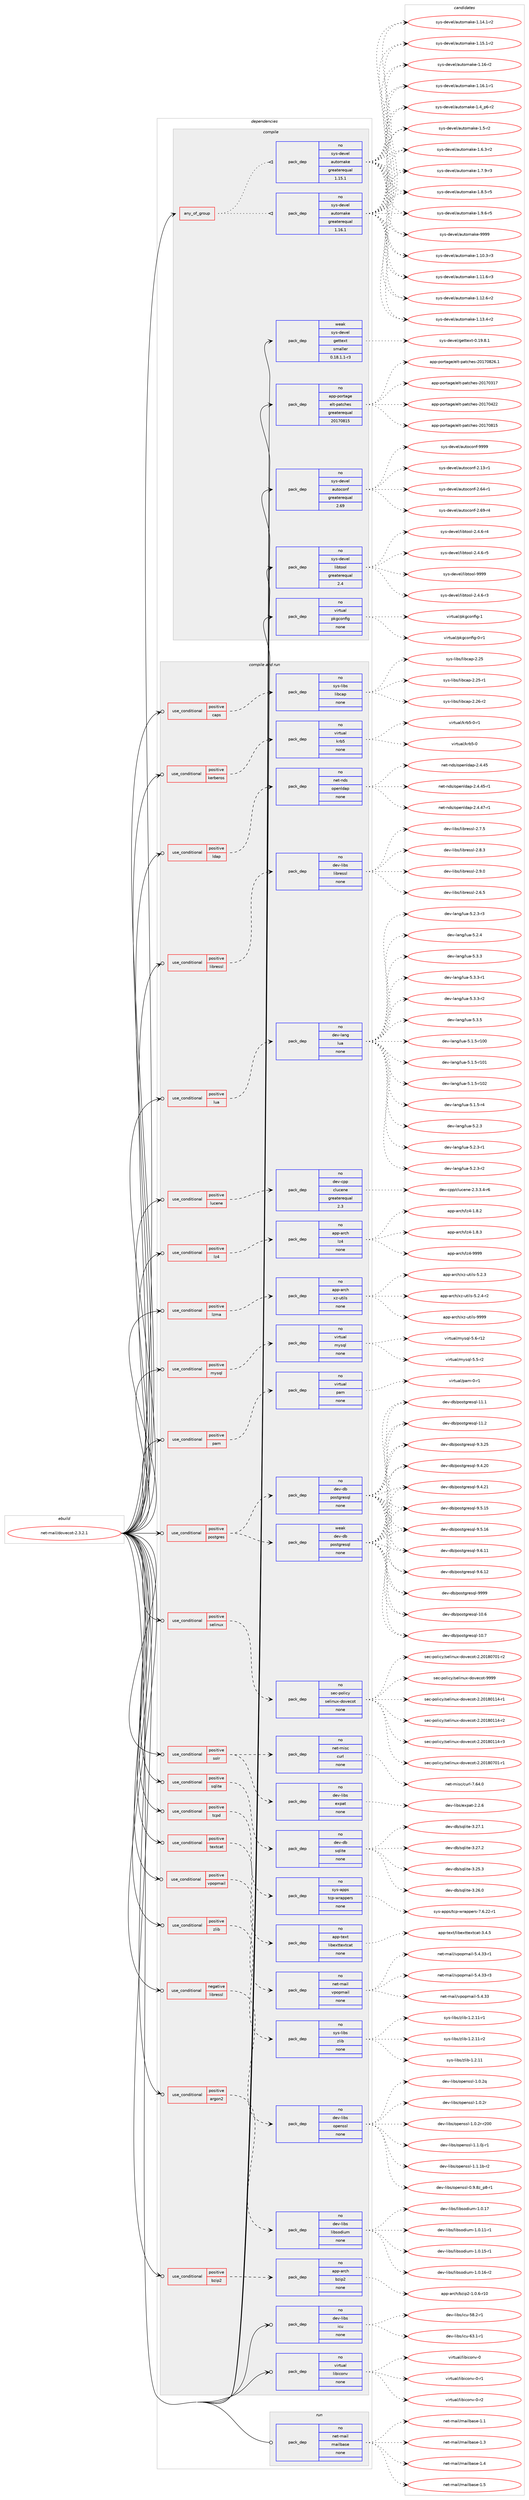digraph prolog {

# *************
# Graph options
# *************

newrank=true;
concentrate=true;
compound=true;
graph [rankdir=LR,fontname=Helvetica,fontsize=10,ranksep=1.5];#, ranksep=2.5, nodesep=0.2];
edge  [arrowhead=vee];
node  [fontname=Helvetica,fontsize=10];

# **********
# The ebuild
# **********

subgraph cluster_leftcol {
color=gray;
rank=same;
label=<<i>ebuild</i>>;
id [label="net-mail/dovecot-2.3.2.1", color=red, width=4, href="../net-mail/dovecot-2.3.2.1.svg"];
}

# ****************
# The dependencies
# ****************

subgraph cluster_midcol {
color=gray;
label=<<i>dependencies</i>>;
subgraph cluster_compile {
fillcolor="#eeeeee";
style=filled;
label=<<i>compile</i>>;
subgraph any26255 {
dependency1663558 [label=<<TABLE BORDER="0" CELLBORDER="1" CELLSPACING="0" CELLPADDING="4"><TR><TD CELLPADDING="10">any_of_group</TD></TR></TABLE>>, shape=none, color=red];subgraph pack1189287 {
dependency1663559 [label=<<TABLE BORDER="0" CELLBORDER="1" CELLSPACING="0" CELLPADDING="4" WIDTH="220"><TR><TD ROWSPAN="6" CELLPADDING="30">pack_dep</TD></TR><TR><TD WIDTH="110">no</TD></TR><TR><TD>sys-devel</TD></TR><TR><TD>automake</TD></TR><TR><TD>greaterequal</TD></TR><TR><TD>1.16.1</TD></TR></TABLE>>, shape=none, color=blue];
}
dependency1663558:e -> dependency1663559:w [weight=20,style="dotted",arrowhead="oinv"];
subgraph pack1189288 {
dependency1663560 [label=<<TABLE BORDER="0" CELLBORDER="1" CELLSPACING="0" CELLPADDING="4" WIDTH="220"><TR><TD ROWSPAN="6" CELLPADDING="30">pack_dep</TD></TR><TR><TD WIDTH="110">no</TD></TR><TR><TD>sys-devel</TD></TR><TR><TD>automake</TD></TR><TR><TD>greaterequal</TD></TR><TR><TD>1.15.1</TD></TR></TABLE>>, shape=none, color=blue];
}
dependency1663558:e -> dependency1663560:w [weight=20,style="dotted",arrowhead="oinv"];
}
id:e -> dependency1663558:w [weight=20,style="solid",arrowhead="vee"];
subgraph pack1189289 {
dependency1663561 [label=<<TABLE BORDER="0" CELLBORDER="1" CELLSPACING="0" CELLPADDING="4" WIDTH="220"><TR><TD ROWSPAN="6" CELLPADDING="30">pack_dep</TD></TR><TR><TD WIDTH="110">no</TD></TR><TR><TD>app-portage</TD></TR><TR><TD>elt-patches</TD></TR><TR><TD>greaterequal</TD></TR><TR><TD>20170815</TD></TR></TABLE>>, shape=none, color=blue];
}
id:e -> dependency1663561:w [weight=20,style="solid",arrowhead="vee"];
subgraph pack1189290 {
dependency1663562 [label=<<TABLE BORDER="0" CELLBORDER="1" CELLSPACING="0" CELLPADDING="4" WIDTH="220"><TR><TD ROWSPAN="6" CELLPADDING="30">pack_dep</TD></TR><TR><TD WIDTH="110">no</TD></TR><TR><TD>sys-devel</TD></TR><TR><TD>autoconf</TD></TR><TR><TD>greaterequal</TD></TR><TR><TD>2.69</TD></TR></TABLE>>, shape=none, color=blue];
}
id:e -> dependency1663562:w [weight=20,style="solid",arrowhead="vee"];
subgraph pack1189291 {
dependency1663563 [label=<<TABLE BORDER="0" CELLBORDER="1" CELLSPACING="0" CELLPADDING="4" WIDTH="220"><TR><TD ROWSPAN="6" CELLPADDING="30">pack_dep</TD></TR><TR><TD WIDTH="110">no</TD></TR><TR><TD>sys-devel</TD></TR><TR><TD>libtool</TD></TR><TR><TD>greaterequal</TD></TR><TR><TD>2.4</TD></TR></TABLE>>, shape=none, color=blue];
}
id:e -> dependency1663563:w [weight=20,style="solid",arrowhead="vee"];
subgraph pack1189292 {
dependency1663564 [label=<<TABLE BORDER="0" CELLBORDER="1" CELLSPACING="0" CELLPADDING="4" WIDTH="220"><TR><TD ROWSPAN="6" CELLPADDING="30">pack_dep</TD></TR><TR><TD WIDTH="110">no</TD></TR><TR><TD>virtual</TD></TR><TR><TD>pkgconfig</TD></TR><TR><TD>none</TD></TR><TR><TD></TD></TR></TABLE>>, shape=none, color=blue];
}
id:e -> dependency1663564:w [weight=20,style="solid",arrowhead="vee"];
subgraph pack1189293 {
dependency1663565 [label=<<TABLE BORDER="0" CELLBORDER="1" CELLSPACING="0" CELLPADDING="4" WIDTH="220"><TR><TD ROWSPAN="6" CELLPADDING="30">pack_dep</TD></TR><TR><TD WIDTH="110">weak</TD></TR><TR><TD>sys-devel</TD></TR><TR><TD>gettext</TD></TR><TR><TD>smaller</TD></TR><TR><TD>0.18.1.1-r3</TD></TR></TABLE>>, shape=none, color=blue];
}
id:e -> dependency1663565:w [weight=20,style="solid",arrowhead="vee"];
}
subgraph cluster_compileandrun {
fillcolor="#eeeeee";
style=filled;
label=<<i>compile and run</i>>;
subgraph cond447228 {
dependency1663566 [label=<<TABLE BORDER="0" CELLBORDER="1" CELLSPACING="0" CELLPADDING="4"><TR><TD ROWSPAN="3" CELLPADDING="10">use_conditional</TD></TR><TR><TD>negative</TD></TR><TR><TD>libressl</TD></TR></TABLE>>, shape=none, color=red];
subgraph pack1189294 {
dependency1663567 [label=<<TABLE BORDER="0" CELLBORDER="1" CELLSPACING="0" CELLPADDING="4" WIDTH="220"><TR><TD ROWSPAN="6" CELLPADDING="30">pack_dep</TD></TR><TR><TD WIDTH="110">no</TD></TR><TR><TD>dev-libs</TD></TR><TR><TD>openssl</TD></TR><TR><TD>none</TD></TR><TR><TD></TD></TR></TABLE>>, shape=none, color=blue];
}
dependency1663566:e -> dependency1663567:w [weight=20,style="dashed",arrowhead="vee"];
}
id:e -> dependency1663566:w [weight=20,style="solid",arrowhead="odotvee"];
subgraph cond447229 {
dependency1663568 [label=<<TABLE BORDER="0" CELLBORDER="1" CELLSPACING="0" CELLPADDING="4"><TR><TD ROWSPAN="3" CELLPADDING="10">use_conditional</TD></TR><TR><TD>positive</TD></TR><TR><TD>argon2</TD></TR></TABLE>>, shape=none, color=red];
subgraph pack1189295 {
dependency1663569 [label=<<TABLE BORDER="0" CELLBORDER="1" CELLSPACING="0" CELLPADDING="4" WIDTH="220"><TR><TD ROWSPAN="6" CELLPADDING="30">pack_dep</TD></TR><TR><TD WIDTH="110">no</TD></TR><TR><TD>dev-libs</TD></TR><TR><TD>libsodium</TD></TR><TR><TD>none</TD></TR><TR><TD></TD></TR></TABLE>>, shape=none, color=blue];
}
dependency1663568:e -> dependency1663569:w [weight=20,style="dashed",arrowhead="vee"];
}
id:e -> dependency1663568:w [weight=20,style="solid",arrowhead="odotvee"];
subgraph cond447230 {
dependency1663570 [label=<<TABLE BORDER="0" CELLBORDER="1" CELLSPACING="0" CELLPADDING="4"><TR><TD ROWSPAN="3" CELLPADDING="10">use_conditional</TD></TR><TR><TD>positive</TD></TR><TR><TD>bzip2</TD></TR></TABLE>>, shape=none, color=red];
subgraph pack1189296 {
dependency1663571 [label=<<TABLE BORDER="0" CELLBORDER="1" CELLSPACING="0" CELLPADDING="4" WIDTH="220"><TR><TD ROWSPAN="6" CELLPADDING="30">pack_dep</TD></TR><TR><TD WIDTH="110">no</TD></TR><TR><TD>app-arch</TD></TR><TR><TD>bzip2</TD></TR><TR><TD>none</TD></TR><TR><TD></TD></TR></TABLE>>, shape=none, color=blue];
}
dependency1663570:e -> dependency1663571:w [weight=20,style="dashed",arrowhead="vee"];
}
id:e -> dependency1663570:w [weight=20,style="solid",arrowhead="odotvee"];
subgraph cond447231 {
dependency1663572 [label=<<TABLE BORDER="0" CELLBORDER="1" CELLSPACING="0" CELLPADDING="4"><TR><TD ROWSPAN="3" CELLPADDING="10">use_conditional</TD></TR><TR><TD>positive</TD></TR><TR><TD>caps</TD></TR></TABLE>>, shape=none, color=red];
subgraph pack1189297 {
dependency1663573 [label=<<TABLE BORDER="0" CELLBORDER="1" CELLSPACING="0" CELLPADDING="4" WIDTH="220"><TR><TD ROWSPAN="6" CELLPADDING="30">pack_dep</TD></TR><TR><TD WIDTH="110">no</TD></TR><TR><TD>sys-libs</TD></TR><TR><TD>libcap</TD></TR><TR><TD>none</TD></TR><TR><TD></TD></TR></TABLE>>, shape=none, color=blue];
}
dependency1663572:e -> dependency1663573:w [weight=20,style="dashed",arrowhead="vee"];
}
id:e -> dependency1663572:w [weight=20,style="solid",arrowhead="odotvee"];
subgraph cond447232 {
dependency1663574 [label=<<TABLE BORDER="0" CELLBORDER="1" CELLSPACING="0" CELLPADDING="4"><TR><TD ROWSPAN="3" CELLPADDING="10">use_conditional</TD></TR><TR><TD>positive</TD></TR><TR><TD>kerberos</TD></TR></TABLE>>, shape=none, color=red];
subgraph pack1189298 {
dependency1663575 [label=<<TABLE BORDER="0" CELLBORDER="1" CELLSPACING="0" CELLPADDING="4" WIDTH="220"><TR><TD ROWSPAN="6" CELLPADDING="30">pack_dep</TD></TR><TR><TD WIDTH="110">no</TD></TR><TR><TD>virtual</TD></TR><TR><TD>krb5</TD></TR><TR><TD>none</TD></TR><TR><TD></TD></TR></TABLE>>, shape=none, color=blue];
}
dependency1663574:e -> dependency1663575:w [weight=20,style="dashed",arrowhead="vee"];
}
id:e -> dependency1663574:w [weight=20,style="solid",arrowhead="odotvee"];
subgraph cond447233 {
dependency1663576 [label=<<TABLE BORDER="0" CELLBORDER="1" CELLSPACING="0" CELLPADDING="4"><TR><TD ROWSPAN="3" CELLPADDING="10">use_conditional</TD></TR><TR><TD>positive</TD></TR><TR><TD>ldap</TD></TR></TABLE>>, shape=none, color=red];
subgraph pack1189299 {
dependency1663577 [label=<<TABLE BORDER="0" CELLBORDER="1" CELLSPACING="0" CELLPADDING="4" WIDTH="220"><TR><TD ROWSPAN="6" CELLPADDING="30">pack_dep</TD></TR><TR><TD WIDTH="110">no</TD></TR><TR><TD>net-nds</TD></TR><TR><TD>openldap</TD></TR><TR><TD>none</TD></TR><TR><TD></TD></TR></TABLE>>, shape=none, color=blue];
}
dependency1663576:e -> dependency1663577:w [weight=20,style="dashed",arrowhead="vee"];
}
id:e -> dependency1663576:w [weight=20,style="solid",arrowhead="odotvee"];
subgraph cond447234 {
dependency1663578 [label=<<TABLE BORDER="0" CELLBORDER="1" CELLSPACING="0" CELLPADDING="4"><TR><TD ROWSPAN="3" CELLPADDING="10">use_conditional</TD></TR><TR><TD>positive</TD></TR><TR><TD>libressl</TD></TR></TABLE>>, shape=none, color=red];
subgraph pack1189300 {
dependency1663579 [label=<<TABLE BORDER="0" CELLBORDER="1" CELLSPACING="0" CELLPADDING="4" WIDTH="220"><TR><TD ROWSPAN="6" CELLPADDING="30">pack_dep</TD></TR><TR><TD WIDTH="110">no</TD></TR><TR><TD>dev-libs</TD></TR><TR><TD>libressl</TD></TR><TR><TD>none</TD></TR><TR><TD></TD></TR></TABLE>>, shape=none, color=blue];
}
dependency1663578:e -> dependency1663579:w [weight=20,style="dashed",arrowhead="vee"];
}
id:e -> dependency1663578:w [weight=20,style="solid",arrowhead="odotvee"];
subgraph cond447235 {
dependency1663580 [label=<<TABLE BORDER="0" CELLBORDER="1" CELLSPACING="0" CELLPADDING="4"><TR><TD ROWSPAN="3" CELLPADDING="10">use_conditional</TD></TR><TR><TD>positive</TD></TR><TR><TD>lua</TD></TR></TABLE>>, shape=none, color=red];
subgraph pack1189301 {
dependency1663581 [label=<<TABLE BORDER="0" CELLBORDER="1" CELLSPACING="0" CELLPADDING="4" WIDTH="220"><TR><TD ROWSPAN="6" CELLPADDING="30">pack_dep</TD></TR><TR><TD WIDTH="110">no</TD></TR><TR><TD>dev-lang</TD></TR><TR><TD>lua</TD></TR><TR><TD>none</TD></TR><TR><TD></TD></TR></TABLE>>, shape=none, color=blue];
}
dependency1663580:e -> dependency1663581:w [weight=20,style="dashed",arrowhead="vee"];
}
id:e -> dependency1663580:w [weight=20,style="solid",arrowhead="odotvee"];
subgraph cond447236 {
dependency1663582 [label=<<TABLE BORDER="0" CELLBORDER="1" CELLSPACING="0" CELLPADDING="4"><TR><TD ROWSPAN="3" CELLPADDING="10">use_conditional</TD></TR><TR><TD>positive</TD></TR><TR><TD>lucene</TD></TR></TABLE>>, shape=none, color=red];
subgraph pack1189302 {
dependency1663583 [label=<<TABLE BORDER="0" CELLBORDER="1" CELLSPACING="0" CELLPADDING="4" WIDTH="220"><TR><TD ROWSPAN="6" CELLPADDING="30">pack_dep</TD></TR><TR><TD WIDTH="110">no</TD></TR><TR><TD>dev-cpp</TD></TR><TR><TD>clucene</TD></TR><TR><TD>greaterequal</TD></TR><TR><TD>2.3</TD></TR></TABLE>>, shape=none, color=blue];
}
dependency1663582:e -> dependency1663583:w [weight=20,style="dashed",arrowhead="vee"];
}
id:e -> dependency1663582:w [weight=20,style="solid",arrowhead="odotvee"];
subgraph cond447237 {
dependency1663584 [label=<<TABLE BORDER="0" CELLBORDER="1" CELLSPACING="0" CELLPADDING="4"><TR><TD ROWSPAN="3" CELLPADDING="10">use_conditional</TD></TR><TR><TD>positive</TD></TR><TR><TD>lz4</TD></TR></TABLE>>, shape=none, color=red];
subgraph pack1189303 {
dependency1663585 [label=<<TABLE BORDER="0" CELLBORDER="1" CELLSPACING="0" CELLPADDING="4" WIDTH="220"><TR><TD ROWSPAN="6" CELLPADDING="30">pack_dep</TD></TR><TR><TD WIDTH="110">no</TD></TR><TR><TD>app-arch</TD></TR><TR><TD>lz4</TD></TR><TR><TD>none</TD></TR><TR><TD></TD></TR></TABLE>>, shape=none, color=blue];
}
dependency1663584:e -> dependency1663585:w [weight=20,style="dashed",arrowhead="vee"];
}
id:e -> dependency1663584:w [weight=20,style="solid",arrowhead="odotvee"];
subgraph cond447238 {
dependency1663586 [label=<<TABLE BORDER="0" CELLBORDER="1" CELLSPACING="0" CELLPADDING="4"><TR><TD ROWSPAN="3" CELLPADDING="10">use_conditional</TD></TR><TR><TD>positive</TD></TR><TR><TD>lzma</TD></TR></TABLE>>, shape=none, color=red];
subgraph pack1189304 {
dependency1663587 [label=<<TABLE BORDER="0" CELLBORDER="1" CELLSPACING="0" CELLPADDING="4" WIDTH="220"><TR><TD ROWSPAN="6" CELLPADDING="30">pack_dep</TD></TR><TR><TD WIDTH="110">no</TD></TR><TR><TD>app-arch</TD></TR><TR><TD>xz-utils</TD></TR><TR><TD>none</TD></TR><TR><TD></TD></TR></TABLE>>, shape=none, color=blue];
}
dependency1663586:e -> dependency1663587:w [weight=20,style="dashed",arrowhead="vee"];
}
id:e -> dependency1663586:w [weight=20,style="solid",arrowhead="odotvee"];
subgraph cond447239 {
dependency1663588 [label=<<TABLE BORDER="0" CELLBORDER="1" CELLSPACING="0" CELLPADDING="4"><TR><TD ROWSPAN="3" CELLPADDING="10">use_conditional</TD></TR><TR><TD>positive</TD></TR><TR><TD>mysql</TD></TR></TABLE>>, shape=none, color=red];
subgraph pack1189305 {
dependency1663589 [label=<<TABLE BORDER="0" CELLBORDER="1" CELLSPACING="0" CELLPADDING="4" WIDTH="220"><TR><TD ROWSPAN="6" CELLPADDING="30">pack_dep</TD></TR><TR><TD WIDTH="110">no</TD></TR><TR><TD>virtual</TD></TR><TR><TD>mysql</TD></TR><TR><TD>none</TD></TR><TR><TD></TD></TR></TABLE>>, shape=none, color=blue];
}
dependency1663588:e -> dependency1663589:w [weight=20,style="dashed",arrowhead="vee"];
}
id:e -> dependency1663588:w [weight=20,style="solid",arrowhead="odotvee"];
subgraph cond447240 {
dependency1663590 [label=<<TABLE BORDER="0" CELLBORDER="1" CELLSPACING="0" CELLPADDING="4"><TR><TD ROWSPAN="3" CELLPADDING="10">use_conditional</TD></TR><TR><TD>positive</TD></TR><TR><TD>pam</TD></TR></TABLE>>, shape=none, color=red];
subgraph pack1189306 {
dependency1663591 [label=<<TABLE BORDER="0" CELLBORDER="1" CELLSPACING="0" CELLPADDING="4" WIDTH="220"><TR><TD ROWSPAN="6" CELLPADDING="30">pack_dep</TD></TR><TR><TD WIDTH="110">no</TD></TR><TR><TD>virtual</TD></TR><TR><TD>pam</TD></TR><TR><TD>none</TD></TR><TR><TD></TD></TR></TABLE>>, shape=none, color=blue];
}
dependency1663590:e -> dependency1663591:w [weight=20,style="dashed",arrowhead="vee"];
}
id:e -> dependency1663590:w [weight=20,style="solid",arrowhead="odotvee"];
subgraph cond447241 {
dependency1663592 [label=<<TABLE BORDER="0" CELLBORDER="1" CELLSPACING="0" CELLPADDING="4"><TR><TD ROWSPAN="3" CELLPADDING="10">use_conditional</TD></TR><TR><TD>positive</TD></TR><TR><TD>postgres</TD></TR></TABLE>>, shape=none, color=red];
subgraph pack1189307 {
dependency1663593 [label=<<TABLE BORDER="0" CELLBORDER="1" CELLSPACING="0" CELLPADDING="4" WIDTH="220"><TR><TD ROWSPAN="6" CELLPADDING="30">pack_dep</TD></TR><TR><TD WIDTH="110">no</TD></TR><TR><TD>dev-db</TD></TR><TR><TD>postgresql</TD></TR><TR><TD>none</TD></TR><TR><TD></TD></TR></TABLE>>, shape=none, color=blue];
}
dependency1663592:e -> dependency1663593:w [weight=20,style="dashed",arrowhead="vee"];
subgraph pack1189308 {
dependency1663594 [label=<<TABLE BORDER="0" CELLBORDER="1" CELLSPACING="0" CELLPADDING="4" WIDTH="220"><TR><TD ROWSPAN="6" CELLPADDING="30">pack_dep</TD></TR><TR><TD WIDTH="110">weak</TD></TR><TR><TD>dev-db</TD></TR><TR><TD>postgresql</TD></TR><TR><TD>none</TD></TR><TR><TD></TD></TR></TABLE>>, shape=none, color=blue];
}
dependency1663592:e -> dependency1663594:w [weight=20,style="dashed",arrowhead="vee"];
}
id:e -> dependency1663592:w [weight=20,style="solid",arrowhead="odotvee"];
subgraph cond447242 {
dependency1663595 [label=<<TABLE BORDER="0" CELLBORDER="1" CELLSPACING="0" CELLPADDING="4"><TR><TD ROWSPAN="3" CELLPADDING="10">use_conditional</TD></TR><TR><TD>positive</TD></TR><TR><TD>selinux</TD></TR></TABLE>>, shape=none, color=red];
subgraph pack1189309 {
dependency1663596 [label=<<TABLE BORDER="0" CELLBORDER="1" CELLSPACING="0" CELLPADDING="4" WIDTH="220"><TR><TD ROWSPAN="6" CELLPADDING="30">pack_dep</TD></TR><TR><TD WIDTH="110">no</TD></TR><TR><TD>sec-policy</TD></TR><TR><TD>selinux-dovecot</TD></TR><TR><TD>none</TD></TR><TR><TD></TD></TR></TABLE>>, shape=none, color=blue];
}
dependency1663595:e -> dependency1663596:w [weight=20,style="dashed",arrowhead="vee"];
}
id:e -> dependency1663595:w [weight=20,style="solid",arrowhead="odotvee"];
subgraph cond447243 {
dependency1663597 [label=<<TABLE BORDER="0" CELLBORDER="1" CELLSPACING="0" CELLPADDING="4"><TR><TD ROWSPAN="3" CELLPADDING="10">use_conditional</TD></TR><TR><TD>positive</TD></TR><TR><TD>solr</TD></TR></TABLE>>, shape=none, color=red];
subgraph pack1189310 {
dependency1663598 [label=<<TABLE BORDER="0" CELLBORDER="1" CELLSPACING="0" CELLPADDING="4" WIDTH="220"><TR><TD ROWSPAN="6" CELLPADDING="30">pack_dep</TD></TR><TR><TD WIDTH="110">no</TD></TR><TR><TD>net-misc</TD></TR><TR><TD>curl</TD></TR><TR><TD>none</TD></TR><TR><TD></TD></TR></TABLE>>, shape=none, color=blue];
}
dependency1663597:e -> dependency1663598:w [weight=20,style="dashed",arrowhead="vee"];
subgraph pack1189311 {
dependency1663599 [label=<<TABLE BORDER="0" CELLBORDER="1" CELLSPACING="0" CELLPADDING="4" WIDTH="220"><TR><TD ROWSPAN="6" CELLPADDING="30">pack_dep</TD></TR><TR><TD WIDTH="110">no</TD></TR><TR><TD>dev-libs</TD></TR><TR><TD>expat</TD></TR><TR><TD>none</TD></TR><TR><TD></TD></TR></TABLE>>, shape=none, color=blue];
}
dependency1663597:e -> dependency1663599:w [weight=20,style="dashed",arrowhead="vee"];
}
id:e -> dependency1663597:w [weight=20,style="solid",arrowhead="odotvee"];
subgraph cond447244 {
dependency1663600 [label=<<TABLE BORDER="0" CELLBORDER="1" CELLSPACING="0" CELLPADDING="4"><TR><TD ROWSPAN="3" CELLPADDING="10">use_conditional</TD></TR><TR><TD>positive</TD></TR><TR><TD>sqlite</TD></TR></TABLE>>, shape=none, color=red];
subgraph pack1189312 {
dependency1663601 [label=<<TABLE BORDER="0" CELLBORDER="1" CELLSPACING="0" CELLPADDING="4" WIDTH="220"><TR><TD ROWSPAN="6" CELLPADDING="30">pack_dep</TD></TR><TR><TD WIDTH="110">no</TD></TR><TR><TD>dev-db</TD></TR><TR><TD>sqlite</TD></TR><TR><TD>none</TD></TR><TR><TD></TD></TR></TABLE>>, shape=none, color=blue];
}
dependency1663600:e -> dependency1663601:w [weight=20,style="dashed",arrowhead="vee"];
}
id:e -> dependency1663600:w [weight=20,style="solid",arrowhead="odotvee"];
subgraph cond447245 {
dependency1663602 [label=<<TABLE BORDER="0" CELLBORDER="1" CELLSPACING="0" CELLPADDING="4"><TR><TD ROWSPAN="3" CELLPADDING="10">use_conditional</TD></TR><TR><TD>positive</TD></TR><TR><TD>tcpd</TD></TR></TABLE>>, shape=none, color=red];
subgraph pack1189313 {
dependency1663603 [label=<<TABLE BORDER="0" CELLBORDER="1" CELLSPACING="0" CELLPADDING="4" WIDTH="220"><TR><TD ROWSPAN="6" CELLPADDING="30">pack_dep</TD></TR><TR><TD WIDTH="110">no</TD></TR><TR><TD>sys-apps</TD></TR><TR><TD>tcp-wrappers</TD></TR><TR><TD>none</TD></TR><TR><TD></TD></TR></TABLE>>, shape=none, color=blue];
}
dependency1663602:e -> dependency1663603:w [weight=20,style="dashed",arrowhead="vee"];
}
id:e -> dependency1663602:w [weight=20,style="solid",arrowhead="odotvee"];
subgraph cond447246 {
dependency1663604 [label=<<TABLE BORDER="0" CELLBORDER="1" CELLSPACING="0" CELLPADDING="4"><TR><TD ROWSPAN="3" CELLPADDING="10">use_conditional</TD></TR><TR><TD>positive</TD></TR><TR><TD>textcat</TD></TR></TABLE>>, shape=none, color=red];
subgraph pack1189314 {
dependency1663605 [label=<<TABLE BORDER="0" CELLBORDER="1" CELLSPACING="0" CELLPADDING="4" WIDTH="220"><TR><TD ROWSPAN="6" CELLPADDING="30">pack_dep</TD></TR><TR><TD WIDTH="110">no</TD></TR><TR><TD>app-text</TD></TR><TR><TD>libexttextcat</TD></TR><TR><TD>none</TD></TR><TR><TD></TD></TR></TABLE>>, shape=none, color=blue];
}
dependency1663604:e -> dependency1663605:w [weight=20,style="dashed",arrowhead="vee"];
}
id:e -> dependency1663604:w [weight=20,style="solid",arrowhead="odotvee"];
subgraph cond447247 {
dependency1663606 [label=<<TABLE BORDER="0" CELLBORDER="1" CELLSPACING="0" CELLPADDING="4"><TR><TD ROWSPAN="3" CELLPADDING="10">use_conditional</TD></TR><TR><TD>positive</TD></TR><TR><TD>vpopmail</TD></TR></TABLE>>, shape=none, color=red];
subgraph pack1189315 {
dependency1663607 [label=<<TABLE BORDER="0" CELLBORDER="1" CELLSPACING="0" CELLPADDING="4" WIDTH="220"><TR><TD ROWSPAN="6" CELLPADDING="30">pack_dep</TD></TR><TR><TD WIDTH="110">no</TD></TR><TR><TD>net-mail</TD></TR><TR><TD>vpopmail</TD></TR><TR><TD>none</TD></TR><TR><TD></TD></TR></TABLE>>, shape=none, color=blue];
}
dependency1663606:e -> dependency1663607:w [weight=20,style="dashed",arrowhead="vee"];
}
id:e -> dependency1663606:w [weight=20,style="solid",arrowhead="odotvee"];
subgraph cond447248 {
dependency1663608 [label=<<TABLE BORDER="0" CELLBORDER="1" CELLSPACING="0" CELLPADDING="4"><TR><TD ROWSPAN="3" CELLPADDING="10">use_conditional</TD></TR><TR><TD>positive</TD></TR><TR><TD>zlib</TD></TR></TABLE>>, shape=none, color=red];
subgraph pack1189316 {
dependency1663609 [label=<<TABLE BORDER="0" CELLBORDER="1" CELLSPACING="0" CELLPADDING="4" WIDTH="220"><TR><TD ROWSPAN="6" CELLPADDING="30">pack_dep</TD></TR><TR><TD WIDTH="110">no</TD></TR><TR><TD>sys-libs</TD></TR><TR><TD>zlib</TD></TR><TR><TD>none</TD></TR><TR><TD></TD></TR></TABLE>>, shape=none, color=blue];
}
dependency1663608:e -> dependency1663609:w [weight=20,style="dashed",arrowhead="vee"];
}
id:e -> dependency1663608:w [weight=20,style="solid",arrowhead="odotvee"];
subgraph pack1189317 {
dependency1663610 [label=<<TABLE BORDER="0" CELLBORDER="1" CELLSPACING="0" CELLPADDING="4" WIDTH="220"><TR><TD ROWSPAN="6" CELLPADDING="30">pack_dep</TD></TR><TR><TD WIDTH="110">no</TD></TR><TR><TD>dev-libs</TD></TR><TR><TD>icu</TD></TR><TR><TD>none</TD></TR><TR><TD></TD></TR></TABLE>>, shape=none, color=blue];
}
id:e -> dependency1663610:w [weight=20,style="solid",arrowhead="odotvee"];
subgraph pack1189318 {
dependency1663611 [label=<<TABLE BORDER="0" CELLBORDER="1" CELLSPACING="0" CELLPADDING="4" WIDTH="220"><TR><TD ROWSPAN="6" CELLPADDING="30">pack_dep</TD></TR><TR><TD WIDTH="110">no</TD></TR><TR><TD>virtual</TD></TR><TR><TD>libiconv</TD></TR><TR><TD>none</TD></TR><TR><TD></TD></TR></TABLE>>, shape=none, color=blue];
}
id:e -> dependency1663611:w [weight=20,style="solid",arrowhead="odotvee"];
}
subgraph cluster_run {
fillcolor="#eeeeee";
style=filled;
label=<<i>run</i>>;
subgraph pack1189319 {
dependency1663612 [label=<<TABLE BORDER="0" CELLBORDER="1" CELLSPACING="0" CELLPADDING="4" WIDTH="220"><TR><TD ROWSPAN="6" CELLPADDING="30">pack_dep</TD></TR><TR><TD WIDTH="110">no</TD></TR><TR><TD>net-mail</TD></TR><TR><TD>mailbase</TD></TR><TR><TD>none</TD></TR><TR><TD></TD></TR></TABLE>>, shape=none, color=blue];
}
id:e -> dependency1663612:w [weight=20,style="solid",arrowhead="odot"];
}
}

# **************
# The candidates
# **************

subgraph cluster_choices {
rank=same;
color=gray;
label=<<i>candidates</i>>;

subgraph choice1189287 {
color=black;
nodesep=1;
choice11512111545100101118101108479711711611110997107101454946494846514511451 [label="sys-devel/automake-1.10.3-r3", color=red, width=4,href="../sys-devel/automake-1.10.3-r3.svg"];
choice11512111545100101118101108479711711611110997107101454946494946544511451 [label="sys-devel/automake-1.11.6-r3", color=red, width=4,href="../sys-devel/automake-1.11.6-r3.svg"];
choice11512111545100101118101108479711711611110997107101454946495046544511450 [label="sys-devel/automake-1.12.6-r2", color=red, width=4,href="../sys-devel/automake-1.12.6-r2.svg"];
choice11512111545100101118101108479711711611110997107101454946495146524511450 [label="sys-devel/automake-1.13.4-r2", color=red, width=4,href="../sys-devel/automake-1.13.4-r2.svg"];
choice11512111545100101118101108479711711611110997107101454946495246494511450 [label="sys-devel/automake-1.14.1-r2", color=red, width=4,href="../sys-devel/automake-1.14.1-r2.svg"];
choice11512111545100101118101108479711711611110997107101454946495346494511450 [label="sys-devel/automake-1.15.1-r2", color=red, width=4,href="../sys-devel/automake-1.15.1-r2.svg"];
choice1151211154510010111810110847971171161111099710710145494649544511450 [label="sys-devel/automake-1.16-r2", color=red, width=4,href="../sys-devel/automake-1.16-r2.svg"];
choice11512111545100101118101108479711711611110997107101454946495446494511449 [label="sys-devel/automake-1.16.1-r1", color=red, width=4,href="../sys-devel/automake-1.16.1-r1.svg"];
choice115121115451001011181011084797117116111109971071014549465295112544511450 [label="sys-devel/automake-1.4_p6-r2", color=red, width=4,href="../sys-devel/automake-1.4_p6-r2.svg"];
choice11512111545100101118101108479711711611110997107101454946534511450 [label="sys-devel/automake-1.5-r2", color=red, width=4,href="../sys-devel/automake-1.5-r2.svg"];
choice115121115451001011181011084797117116111109971071014549465446514511450 [label="sys-devel/automake-1.6.3-r2", color=red, width=4,href="../sys-devel/automake-1.6.3-r2.svg"];
choice115121115451001011181011084797117116111109971071014549465546574511451 [label="sys-devel/automake-1.7.9-r3", color=red, width=4,href="../sys-devel/automake-1.7.9-r3.svg"];
choice115121115451001011181011084797117116111109971071014549465646534511453 [label="sys-devel/automake-1.8.5-r5", color=red, width=4,href="../sys-devel/automake-1.8.5-r5.svg"];
choice115121115451001011181011084797117116111109971071014549465746544511453 [label="sys-devel/automake-1.9.6-r5", color=red, width=4,href="../sys-devel/automake-1.9.6-r5.svg"];
choice115121115451001011181011084797117116111109971071014557575757 [label="sys-devel/automake-9999", color=red, width=4,href="../sys-devel/automake-9999.svg"];
dependency1663559:e -> choice11512111545100101118101108479711711611110997107101454946494846514511451:w [style=dotted,weight="100"];
dependency1663559:e -> choice11512111545100101118101108479711711611110997107101454946494946544511451:w [style=dotted,weight="100"];
dependency1663559:e -> choice11512111545100101118101108479711711611110997107101454946495046544511450:w [style=dotted,weight="100"];
dependency1663559:e -> choice11512111545100101118101108479711711611110997107101454946495146524511450:w [style=dotted,weight="100"];
dependency1663559:e -> choice11512111545100101118101108479711711611110997107101454946495246494511450:w [style=dotted,weight="100"];
dependency1663559:e -> choice11512111545100101118101108479711711611110997107101454946495346494511450:w [style=dotted,weight="100"];
dependency1663559:e -> choice1151211154510010111810110847971171161111099710710145494649544511450:w [style=dotted,weight="100"];
dependency1663559:e -> choice11512111545100101118101108479711711611110997107101454946495446494511449:w [style=dotted,weight="100"];
dependency1663559:e -> choice115121115451001011181011084797117116111109971071014549465295112544511450:w [style=dotted,weight="100"];
dependency1663559:e -> choice11512111545100101118101108479711711611110997107101454946534511450:w [style=dotted,weight="100"];
dependency1663559:e -> choice115121115451001011181011084797117116111109971071014549465446514511450:w [style=dotted,weight="100"];
dependency1663559:e -> choice115121115451001011181011084797117116111109971071014549465546574511451:w [style=dotted,weight="100"];
dependency1663559:e -> choice115121115451001011181011084797117116111109971071014549465646534511453:w [style=dotted,weight="100"];
dependency1663559:e -> choice115121115451001011181011084797117116111109971071014549465746544511453:w [style=dotted,weight="100"];
dependency1663559:e -> choice115121115451001011181011084797117116111109971071014557575757:w [style=dotted,weight="100"];
}
subgraph choice1189288 {
color=black;
nodesep=1;
choice11512111545100101118101108479711711611110997107101454946494846514511451 [label="sys-devel/automake-1.10.3-r3", color=red, width=4,href="../sys-devel/automake-1.10.3-r3.svg"];
choice11512111545100101118101108479711711611110997107101454946494946544511451 [label="sys-devel/automake-1.11.6-r3", color=red, width=4,href="../sys-devel/automake-1.11.6-r3.svg"];
choice11512111545100101118101108479711711611110997107101454946495046544511450 [label="sys-devel/automake-1.12.6-r2", color=red, width=4,href="../sys-devel/automake-1.12.6-r2.svg"];
choice11512111545100101118101108479711711611110997107101454946495146524511450 [label="sys-devel/automake-1.13.4-r2", color=red, width=4,href="../sys-devel/automake-1.13.4-r2.svg"];
choice11512111545100101118101108479711711611110997107101454946495246494511450 [label="sys-devel/automake-1.14.1-r2", color=red, width=4,href="../sys-devel/automake-1.14.1-r2.svg"];
choice11512111545100101118101108479711711611110997107101454946495346494511450 [label="sys-devel/automake-1.15.1-r2", color=red, width=4,href="../sys-devel/automake-1.15.1-r2.svg"];
choice1151211154510010111810110847971171161111099710710145494649544511450 [label="sys-devel/automake-1.16-r2", color=red, width=4,href="../sys-devel/automake-1.16-r2.svg"];
choice11512111545100101118101108479711711611110997107101454946495446494511449 [label="sys-devel/automake-1.16.1-r1", color=red, width=4,href="../sys-devel/automake-1.16.1-r1.svg"];
choice115121115451001011181011084797117116111109971071014549465295112544511450 [label="sys-devel/automake-1.4_p6-r2", color=red, width=4,href="../sys-devel/automake-1.4_p6-r2.svg"];
choice11512111545100101118101108479711711611110997107101454946534511450 [label="sys-devel/automake-1.5-r2", color=red, width=4,href="../sys-devel/automake-1.5-r2.svg"];
choice115121115451001011181011084797117116111109971071014549465446514511450 [label="sys-devel/automake-1.6.3-r2", color=red, width=4,href="../sys-devel/automake-1.6.3-r2.svg"];
choice115121115451001011181011084797117116111109971071014549465546574511451 [label="sys-devel/automake-1.7.9-r3", color=red, width=4,href="../sys-devel/automake-1.7.9-r3.svg"];
choice115121115451001011181011084797117116111109971071014549465646534511453 [label="sys-devel/automake-1.8.5-r5", color=red, width=4,href="../sys-devel/automake-1.8.5-r5.svg"];
choice115121115451001011181011084797117116111109971071014549465746544511453 [label="sys-devel/automake-1.9.6-r5", color=red, width=4,href="../sys-devel/automake-1.9.6-r5.svg"];
choice115121115451001011181011084797117116111109971071014557575757 [label="sys-devel/automake-9999", color=red, width=4,href="../sys-devel/automake-9999.svg"];
dependency1663560:e -> choice11512111545100101118101108479711711611110997107101454946494846514511451:w [style=dotted,weight="100"];
dependency1663560:e -> choice11512111545100101118101108479711711611110997107101454946494946544511451:w [style=dotted,weight="100"];
dependency1663560:e -> choice11512111545100101118101108479711711611110997107101454946495046544511450:w [style=dotted,weight="100"];
dependency1663560:e -> choice11512111545100101118101108479711711611110997107101454946495146524511450:w [style=dotted,weight="100"];
dependency1663560:e -> choice11512111545100101118101108479711711611110997107101454946495246494511450:w [style=dotted,weight="100"];
dependency1663560:e -> choice11512111545100101118101108479711711611110997107101454946495346494511450:w [style=dotted,weight="100"];
dependency1663560:e -> choice1151211154510010111810110847971171161111099710710145494649544511450:w [style=dotted,weight="100"];
dependency1663560:e -> choice11512111545100101118101108479711711611110997107101454946495446494511449:w [style=dotted,weight="100"];
dependency1663560:e -> choice115121115451001011181011084797117116111109971071014549465295112544511450:w [style=dotted,weight="100"];
dependency1663560:e -> choice11512111545100101118101108479711711611110997107101454946534511450:w [style=dotted,weight="100"];
dependency1663560:e -> choice115121115451001011181011084797117116111109971071014549465446514511450:w [style=dotted,weight="100"];
dependency1663560:e -> choice115121115451001011181011084797117116111109971071014549465546574511451:w [style=dotted,weight="100"];
dependency1663560:e -> choice115121115451001011181011084797117116111109971071014549465646534511453:w [style=dotted,weight="100"];
dependency1663560:e -> choice115121115451001011181011084797117116111109971071014549465746544511453:w [style=dotted,weight="100"];
dependency1663560:e -> choice115121115451001011181011084797117116111109971071014557575757:w [style=dotted,weight="100"];
}
subgraph choice1189289 {
color=black;
nodesep=1;
choice97112112451121111141169710310147101108116451129711699104101115455048495548514955 [label="app-portage/elt-patches-20170317", color=red, width=4,href="../app-portage/elt-patches-20170317.svg"];
choice97112112451121111141169710310147101108116451129711699104101115455048495548525050 [label="app-portage/elt-patches-20170422", color=red, width=4,href="../app-portage/elt-patches-20170422.svg"];
choice97112112451121111141169710310147101108116451129711699104101115455048495548564953 [label="app-portage/elt-patches-20170815", color=red, width=4,href="../app-portage/elt-patches-20170815.svg"];
choice971121124511211111411697103101471011081164511297116991041011154550484955485650544649 [label="app-portage/elt-patches-20170826.1", color=red, width=4,href="../app-portage/elt-patches-20170826.1.svg"];
dependency1663561:e -> choice97112112451121111141169710310147101108116451129711699104101115455048495548514955:w [style=dotted,weight="100"];
dependency1663561:e -> choice97112112451121111141169710310147101108116451129711699104101115455048495548525050:w [style=dotted,weight="100"];
dependency1663561:e -> choice97112112451121111141169710310147101108116451129711699104101115455048495548564953:w [style=dotted,weight="100"];
dependency1663561:e -> choice971121124511211111411697103101471011081164511297116991041011154550484955485650544649:w [style=dotted,weight="100"];
}
subgraph choice1189290 {
color=black;
nodesep=1;
choice1151211154510010111810110847971171161119911111010245504649514511449 [label="sys-devel/autoconf-2.13-r1", color=red, width=4,href="../sys-devel/autoconf-2.13-r1.svg"];
choice1151211154510010111810110847971171161119911111010245504654524511449 [label="sys-devel/autoconf-2.64-r1", color=red, width=4,href="../sys-devel/autoconf-2.64-r1.svg"];
choice1151211154510010111810110847971171161119911111010245504654574511452 [label="sys-devel/autoconf-2.69-r4", color=red, width=4,href="../sys-devel/autoconf-2.69-r4.svg"];
choice115121115451001011181011084797117116111991111101024557575757 [label="sys-devel/autoconf-9999", color=red, width=4,href="../sys-devel/autoconf-9999.svg"];
dependency1663562:e -> choice1151211154510010111810110847971171161119911111010245504649514511449:w [style=dotted,weight="100"];
dependency1663562:e -> choice1151211154510010111810110847971171161119911111010245504654524511449:w [style=dotted,weight="100"];
dependency1663562:e -> choice1151211154510010111810110847971171161119911111010245504654574511452:w [style=dotted,weight="100"];
dependency1663562:e -> choice115121115451001011181011084797117116111991111101024557575757:w [style=dotted,weight="100"];
}
subgraph choice1189291 {
color=black;
nodesep=1;
choice1151211154510010111810110847108105981161111111084550465246544511451 [label="sys-devel/libtool-2.4.6-r3", color=red, width=4,href="../sys-devel/libtool-2.4.6-r3.svg"];
choice1151211154510010111810110847108105981161111111084550465246544511452 [label="sys-devel/libtool-2.4.6-r4", color=red, width=4,href="../sys-devel/libtool-2.4.6-r4.svg"];
choice1151211154510010111810110847108105981161111111084550465246544511453 [label="sys-devel/libtool-2.4.6-r5", color=red, width=4,href="../sys-devel/libtool-2.4.6-r5.svg"];
choice1151211154510010111810110847108105981161111111084557575757 [label="sys-devel/libtool-9999", color=red, width=4,href="../sys-devel/libtool-9999.svg"];
dependency1663563:e -> choice1151211154510010111810110847108105981161111111084550465246544511451:w [style=dotted,weight="100"];
dependency1663563:e -> choice1151211154510010111810110847108105981161111111084550465246544511452:w [style=dotted,weight="100"];
dependency1663563:e -> choice1151211154510010111810110847108105981161111111084550465246544511453:w [style=dotted,weight="100"];
dependency1663563:e -> choice1151211154510010111810110847108105981161111111084557575757:w [style=dotted,weight="100"];
}
subgraph choice1189292 {
color=black;
nodesep=1;
choice11810511411611797108471121071039911111010210510345484511449 [label="virtual/pkgconfig-0-r1", color=red, width=4,href="../virtual/pkgconfig-0-r1.svg"];
choice1181051141161179710847112107103991111101021051034549 [label="virtual/pkgconfig-1", color=red, width=4,href="../virtual/pkgconfig-1.svg"];
dependency1663564:e -> choice11810511411611797108471121071039911111010210510345484511449:w [style=dotted,weight="100"];
dependency1663564:e -> choice1181051141161179710847112107103991111101021051034549:w [style=dotted,weight="100"];
}
subgraph choice1189293 {
color=black;
nodesep=1;
choice1151211154510010111810110847103101116116101120116454846495746564649 [label="sys-devel/gettext-0.19.8.1", color=red, width=4,href="../sys-devel/gettext-0.19.8.1.svg"];
dependency1663565:e -> choice1151211154510010111810110847103101116116101120116454846495746564649:w [style=dotted,weight="100"];
}
subgraph choice1189294 {
color=black;
nodesep=1;
choice10010111845108105981154711111210111011511510845484657465612295112564511449 [label="dev-libs/openssl-0.9.8z_p8-r1", color=red, width=4,href="../dev-libs/openssl-0.9.8z_p8-r1.svg"];
choice100101118451081059811547111112101110115115108454946484650113 [label="dev-libs/openssl-1.0.2q", color=red, width=4,href="../dev-libs/openssl-1.0.2q.svg"];
choice100101118451081059811547111112101110115115108454946484650114 [label="dev-libs/openssl-1.0.2r", color=red, width=4,href="../dev-libs/openssl-1.0.2r.svg"];
choice10010111845108105981154711111210111011511510845494648465011445114504848 [label="dev-libs/openssl-1.0.2r-r200", color=red, width=4,href="../dev-libs/openssl-1.0.2r-r200.svg"];
choice1001011184510810598115471111121011101151151084549464946481064511449 [label="dev-libs/openssl-1.1.0j-r1", color=red, width=4,href="../dev-libs/openssl-1.1.0j-r1.svg"];
choice100101118451081059811547111112101110115115108454946494649984511450 [label="dev-libs/openssl-1.1.1b-r2", color=red, width=4,href="../dev-libs/openssl-1.1.1b-r2.svg"];
dependency1663567:e -> choice10010111845108105981154711111210111011511510845484657465612295112564511449:w [style=dotted,weight="100"];
dependency1663567:e -> choice100101118451081059811547111112101110115115108454946484650113:w [style=dotted,weight="100"];
dependency1663567:e -> choice100101118451081059811547111112101110115115108454946484650114:w [style=dotted,weight="100"];
dependency1663567:e -> choice10010111845108105981154711111210111011511510845494648465011445114504848:w [style=dotted,weight="100"];
dependency1663567:e -> choice1001011184510810598115471111121011101151151084549464946481064511449:w [style=dotted,weight="100"];
dependency1663567:e -> choice100101118451081059811547111112101110115115108454946494649984511450:w [style=dotted,weight="100"];
}
subgraph choice1189295 {
color=black;
nodesep=1;
choice10010111845108105981154710810598115111100105117109454946484649494511449 [label="dev-libs/libsodium-1.0.11-r1", color=red, width=4,href="../dev-libs/libsodium-1.0.11-r1.svg"];
choice10010111845108105981154710810598115111100105117109454946484649534511449 [label="dev-libs/libsodium-1.0.15-r1", color=red, width=4,href="../dev-libs/libsodium-1.0.15-r1.svg"];
choice10010111845108105981154710810598115111100105117109454946484649544511450 [label="dev-libs/libsodium-1.0.16-r2", color=red, width=4,href="../dev-libs/libsodium-1.0.16-r2.svg"];
choice1001011184510810598115471081059811511110010511710945494648464955 [label="dev-libs/libsodium-1.0.17", color=red, width=4,href="../dev-libs/libsodium-1.0.17.svg"];
dependency1663569:e -> choice10010111845108105981154710810598115111100105117109454946484649494511449:w [style=dotted,weight="100"];
dependency1663569:e -> choice10010111845108105981154710810598115111100105117109454946484649534511449:w [style=dotted,weight="100"];
dependency1663569:e -> choice10010111845108105981154710810598115111100105117109454946484649544511450:w [style=dotted,weight="100"];
dependency1663569:e -> choice1001011184510810598115471081059811511110010511710945494648464955:w [style=dotted,weight="100"];
}
subgraph choice1189296 {
color=black;
nodesep=1;
choice97112112459711499104479812210511250454946484654451144948 [label="app-arch/bzip2-1.0.6-r10", color=red, width=4,href="../app-arch/bzip2-1.0.6-r10.svg"];
dependency1663571:e -> choice97112112459711499104479812210511250454946484654451144948:w [style=dotted,weight="100"];
}
subgraph choice1189297 {
color=black;
nodesep=1;
choice1151211154510810598115471081059899971124550465053 [label="sys-libs/libcap-2.25", color=red, width=4,href="../sys-libs/libcap-2.25.svg"];
choice11512111545108105981154710810598999711245504650534511449 [label="sys-libs/libcap-2.25-r1", color=red, width=4,href="../sys-libs/libcap-2.25-r1.svg"];
choice11512111545108105981154710810598999711245504650544511450 [label="sys-libs/libcap-2.26-r2", color=red, width=4,href="../sys-libs/libcap-2.26-r2.svg"];
dependency1663573:e -> choice1151211154510810598115471081059899971124550465053:w [style=dotted,weight="100"];
dependency1663573:e -> choice11512111545108105981154710810598999711245504650534511449:w [style=dotted,weight="100"];
dependency1663573:e -> choice11512111545108105981154710810598999711245504650544511450:w [style=dotted,weight="100"];
}
subgraph choice1189298 {
color=black;
nodesep=1;
choice118105114116117971084710711498534548 [label="virtual/krb5-0", color=red, width=4,href="../virtual/krb5-0.svg"];
choice1181051141161179710847107114985345484511449 [label="virtual/krb5-0-r1", color=red, width=4,href="../virtual/krb5-0-r1.svg"];
dependency1663575:e -> choice118105114116117971084710711498534548:w [style=dotted,weight="100"];
dependency1663575:e -> choice1181051141161179710847107114985345484511449:w [style=dotted,weight="100"];
}
subgraph choice1189299 {
color=black;
nodesep=1;
choice11010111645110100115471111121011101081009711245504652465253 [label="net-nds/openldap-2.4.45", color=red, width=4,href="../net-nds/openldap-2.4.45.svg"];
choice110101116451101001154711111210111010810097112455046524652534511449 [label="net-nds/openldap-2.4.45-r1", color=red, width=4,href="../net-nds/openldap-2.4.45-r1.svg"];
choice110101116451101001154711111210111010810097112455046524652554511449 [label="net-nds/openldap-2.4.47-r1", color=red, width=4,href="../net-nds/openldap-2.4.47-r1.svg"];
dependency1663577:e -> choice11010111645110100115471111121011101081009711245504652465253:w [style=dotted,weight="100"];
dependency1663577:e -> choice110101116451101001154711111210111010810097112455046524652534511449:w [style=dotted,weight="100"];
dependency1663577:e -> choice110101116451101001154711111210111010810097112455046524652554511449:w [style=dotted,weight="100"];
}
subgraph choice1189300 {
color=black;
nodesep=1;
choice10010111845108105981154710810598114101115115108455046544653 [label="dev-libs/libressl-2.6.5", color=red, width=4,href="../dev-libs/libressl-2.6.5.svg"];
choice10010111845108105981154710810598114101115115108455046554653 [label="dev-libs/libressl-2.7.5", color=red, width=4,href="../dev-libs/libressl-2.7.5.svg"];
choice10010111845108105981154710810598114101115115108455046564651 [label="dev-libs/libressl-2.8.3", color=red, width=4,href="../dev-libs/libressl-2.8.3.svg"];
choice10010111845108105981154710810598114101115115108455046574648 [label="dev-libs/libressl-2.9.0", color=red, width=4,href="../dev-libs/libressl-2.9.0.svg"];
dependency1663579:e -> choice10010111845108105981154710810598114101115115108455046544653:w [style=dotted,weight="100"];
dependency1663579:e -> choice10010111845108105981154710810598114101115115108455046554653:w [style=dotted,weight="100"];
dependency1663579:e -> choice10010111845108105981154710810598114101115115108455046564651:w [style=dotted,weight="100"];
dependency1663579:e -> choice10010111845108105981154710810598114101115115108455046574648:w [style=dotted,weight="100"];
}
subgraph choice1189301 {
color=black;
nodesep=1;
choice1001011184510897110103471081179745534649465345114494848 [label="dev-lang/lua-5.1.5-r100", color=red, width=4,href="../dev-lang/lua-5.1.5-r100.svg"];
choice1001011184510897110103471081179745534649465345114494849 [label="dev-lang/lua-5.1.5-r101", color=red, width=4,href="../dev-lang/lua-5.1.5-r101.svg"];
choice1001011184510897110103471081179745534649465345114494850 [label="dev-lang/lua-5.1.5-r102", color=red, width=4,href="../dev-lang/lua-5.1.5-r102.svg"];
choice100101118451089711010347108117974553464946534511452 [label="dev-lang/lua-5.1.5-r4", color=red, width=4,href="../dev-lang/lua-5.1.5-r4.svg"];
choice10010111845108971101034710811797455346504651 [label="dev-lang/lua-5.2.3", color=red, width=4,href="../dev-lang/lua-5.2.3.svg"];
choice100101118451089711010347108117974553465046514511449 [label="dev-lang/lua-5.2.3-r1", color=red, width=4,href="../dev-lang/lua-5.2.3-r1.svg"];
choice100101118451089711010347108117974553465046514511450 [label="dev-lang/lua-5.2.3-r2", color=red, width=4,href="../dev-lang/lua-5.2.3-r2.svg"];
choice100101118451089711010347108117974553465046514511451 [label="dev-lang/lua-5.2.3-r3", color=red, width=4,href="../dev-lang/lua-5.2.3-r3.svg"];
choice10010111845108971101034710811797455346504652 [label="dev-lang/lua-5.2.4", color=red, width=4,href="../dev-lang/lua-5.2.4.svg"];
choice10010111845108971101034710811797455346514651 [label="dev-lang/lua-5.3.3", color=red, width=4,href="../dev-lang/lua-5.3.3.svg"];
choice100101118451089711010347108117974553465146514511449 [label="dev-lang/lua-5.3.3-r1", color=red, width=4,href="../dev-lang/lua-5.3.3-r1.svg"];
choice100101118451089711010347108117974553465146514511450 [label="dev-lang/lua-5.3.3-r2", color=red, width=4,href="../dev-lang/lua-5.3.3-r2.svg"];
choice10010111845108971101034710811797455346514653 [label="dev-lang/lua-5.3.5", color=red, width=4,href="../dev-lang/lua-5.3.5.svg"];
dependency1663581:e -> choice1001011184510897110103471081179745534649465345114494848:w [style=dotted,weight="100"];
dependency1663581:e -> choice1001011184510897110103471081179745534649465345114494849:w [style=dotted,weight="100"];
dependency1663581:e -> choice1001011184510897110103471081179745534649465345114494850:w [style=dotted,weight="100"];
dependency1663581:e -> choice100101118451089711010347108117974553464946534511452:w [style=dotted,weight="100"];
dependency1663581:e -> choice10010111845108971101034710811797455346504651:w [style=dotted,weight="100"];
dependency1663581:e -> choice100101118451089711010347108117974553465046514511449:w [style=dotted,weight="100"];
dependency1663581:e -> choice100101118451089711010347108117974553465046514511450:w [style=dotted,weight="100"];
dependency1663581:e -> choice100101118451089711010347108117974553465046514511451:w [style=dotted,weight="100"];
dependency1663581:e -> choice10010111845108971101034710811797455346504652:w [style=dotted,weight="100"];
dependency1663581:e -> choice10010111845108971101034710811797455346514651:w [style=dotted,weight="100"];
dependency1663581:e -> choice100101118451089711010347108117974553465146514511449:w [style=dotted,weight="100"];
dependency1663581:e -> choice100101118451089711010347108117974553465146514511450:w [style=dotted,weight="100"];
dependency1663581:e -> choice10010111845108971101034710811797455346514653:w [style=dotted,weight="100"];
}
subgraph choice1189302 {
color=black;
nodesep=1;
choice100101118459911211247991081179910111010145504651465146524511454 [label="dev-cpp/clucene-2.3.3.4-r6", color=red, width=4,href="../dev-cpp/clucene-2.3.3.4-r6.svg"];
dependency1663583:e -> choice100101118459911211247991081179910111010145504651465146524511454:w [style=dotted,weight="100"];
}
subgraph choice1189303 {
color=black;
nodesep=1;
choice971121124597114991044710812252454946564650 [label="app-arch/lz4-1.8.2", color=red, width=4,href="../app-arch/lz4-1.8.2.svg"];
choice971121124597114991044710812252454946564651 [label="app-arch/lz4-1.8.3", color=red, width=4,href="../app-arch/lz4-1.8.3.svg"];
choice9711211245971149910447108122524557575757 [label="app-arch/lz4-9999", color=red, width=4,href="../app-arch/lz4-9999.svg"];
dependency1663585:e -> choice971121124597114991044710812252454946564650:w [style=dotted,weight="100"];
dependency1663585:e -> choice971121124597114991044710812252454946564651:w [style=dotted,weight="100"];
dependency1663585:e -> choice9711211245971149910447108122524557575757:w [style=dotted,weight="100"];
}
subgraph choice1189304 {
color=black;
nodesep=1;
choice971121124597114991044712012245117116105108115455346504651 [label="app-arch/xz-utils-5.2.3", color=red, width=4,href="../app-arch/xz-utils-5.2.3.svg"];
choice9711211245971149910447120122451171161051081154553465046524511450 [label="app-arch/xz-utils-5.2.4-r2", color=red, width=4,href="../app-arch/xz-utils-5.2.4-r2.svg"];
choice9711211245971149910447120122451171161051081154557575757 [label="app-arch/xz-utils-9999", color=red, width=4,href="../app-arch/xz-utils-9999.svg"];
dependency1663587:e -> choice971121124597114991044712012245117116105108115455346504651:w [style=dotted,weight="100"];
dependency1663587:e -> choice9711211245971149910447120122451171161051081154553465046524511450:w [style=dotted,weight="100"];
dependency1663587:e -> choice9711211245971149910447120122451171161051081154557575757:w [style=dotted,weight="100"];
}
subgraph choice1189305 {
color=black;
nodesep=1;
choice1181051141161179710847109121115113108455346534511450 [label="virtual/mysql-5.5-r2", color=red, width=4,href="../virtual/mysql-5.5-r2.svg"];
choice118105114116117971084710912111511310845534654451144950 [label="virtual/mysql-5.6-r12", color=red, width=4,href="../virtual/mysql-5.6-r12.svg"];
dependency1663589:e -> choice1181051141161179710847109121115113108455346534511450:w [style=dotted,weight="100"];
dependency1663589:e -> choice118105114116117971084710912111511310845534654451144950:w [style=dotted,weight="100"];
}
subgraph choice1189306 {
color=black;
nodesep=1;
choice11810511411611797108471129710945484511449 [label="virtual/pam-0-r1", color=red, width=4,href="../virtual/pam-0-r1.svg"];
dependency1663591:e -> choice11810511411611797108471129710945484511449:w [style=dotted,weight="100"];
}
subgraph choice1189307 {
color=black;
nodesep=1;
choice1001011184510098471121111151161031141011151131084549484654 [label="dev-db/postgresql-10.6", color=red, width=4,href="../dev-db/postgresql-10.6.svg"];
choice1001011184510098471121111151161031141011151131084549484655 [label="dev-db/postgresql-10.7", color=red, width=4,href="../dev-db/postgresql-10.7.svg"];
choice1001011184510098471121111151161031141011151131084549494649 [label="dev-db/postgresql-11.1", color=red, width=4,href="../dev-db/postgresql-11.1.svg"];
choice1001011184510098471121111151161031141011151131084549494650 [label="dev-db/postgresql-11.2", color=red, width=4,href="../dev-db/postgresql-11.2.svg"];
choice10010111845100984711211111511610311410111511310845574651465053 [label="dev-db/postgresql-9.3.25", color=red, width=4,href="../dev-db/postgresql-9.3.25.svg"];
choice10010111845100984711211111511610311410111511310845574652465048 [label="dev-db/postgresql-9.4.20", color=red, width=4,href="../dev-db/postgresql-9.4.20.svg"];
choice10010111845100984711211111511610311410111511310845574652465049 [label="dev-db/postgresql-9.4.21", color=red, width=4,href="../dev-db/postgresql-9.4.21.svg"];
choice10010111845100984711211111511610311410111511310845574653464953 [label="dev-db/postgresql-9.5.15", color=red, width=4,href="../dev-db/postgresql-9.5.15.svg"];
choice10010111845100984711211111511610311410111511310845574653464954 [label="dev-db/postgresql-9.5.16", color=red, width=4,href="../dev-db/postgresql-9.5.16.svg"];
choice10010111845100984711211111511610311410111511310845574654464949 [label="dev-db/postgresql-9.6.11", color=red, width=4,href="../dev-db/postgresql-9.6.11.svg"];
choice10010111845100984711211111511610311410111511310845574654464950 [label="dev-db/postgresql-9.6.12", color=red, width=4,href="../dev-db/postgresql-9.6.12.svg"];
choice1001011184510098471121111151161031141011151131084557575757 [label="dev-db/postgresql-9999", color=red, width=4,href="../dev-db/postgresql-9999.svg"];
dependency1663593:e -> choice1001011184510098471121111151161031141011151131084549484654:w [style=dotted,weight="100"];
dependency1663593:e -> choice1001011184510098471121111151161031141011151131084549484655:w [style=dotted,weight="100"];
dependency1663593:e -> choice1001011184510098471121111151161031141011151131084549494649:w [style=dotted,weight="100"];
dependency1663593:e -> choice1001011184510098471121111151161031141011151131084549494650:w [style=dotted,weight="100"];
dependency1663593:e -> choice10010111845100984711211111511610311410111511310845574651465053:w [style=dotted,weight="100"];
dependency1663593:e -> choice10010111845100984711211111511610311410111511310845574652465048:w [style=dotted,weight="100"];
dependency1663593:e -> choice10010111845100984711211111511610311410111511310845574652465049:w [style=dotted,weight="100"];
dependency1663593:e -> choice10010111845100984711211111511610311410111511310845574653464953:w [style=dotted,weight="100"];
dependency1663593:e -> choice10010111845100984711211111511610311410111511310845574653464954:w [style=dotted,weight="100"];
dependency1663593:e -> choice10010111845100984711211111511610311410111511310845574654464949:w [style=dotted,weight="100"];
dependency1663593:e -> choice10010111845100984711211111511610311410111511310845574654464950:w [style=dotted,weight="100"];
dependency1663593:e -> choice1001011184510098471121111151161031141011151131084557575757:w [style=dotted,weight="100"];
}
subgraph choice1189308 {
color=black;
nodesep=1;
choice1001011184510098471121111151161031141011151131084549484654 [label="dev-db/postgresql-10.6", color=red, width=4,href="../dev-db/postgresql-10.6.svg"];
choice1001011184510098471121111151161031141011151131084549484655 [label="dev-db/postgresql-10.7", color=red, width=4,href="../dev-db/postgresql-10.7.svg"];
choice1001011184510098471121111151161031141011151131084549494649 [label="dev-db/postgresql-11.1", color=red, width=4,href="../dev-db/postgresql-11.1.svg"];
choice1001011184510098471121111151161031141011151131084549494650 [label="dev-db/postgresql-11.2", color=red, width=4,href="../dev-db/postgresql-11.2.svg"];
choice10010111845100984711211111511610311410111511310845574651465053 [label="dev-db/postgresql-9.3.25", color=red, width=4,href="../dev-db/postgresql-9.3.25.svg"];
choice10010111845100984711211111511610311410111511310845574652465048 [label="dev-db/postgresql-9.4.20", color=red, width=4,href="../dev-db/postgresql-9.4.20.svg"];
choice10010111845100984711211111511610311410111511310845574652465049 [label="dev-db/postgresql-9.4.21", color=red, width=4,href="../dev-db/postgresql-9.4.21.svg"];
choice10010111845100984711211111511610311410111511310845574653464953 [label="dev-db/postgresql-9.5.15", color=red, width=4,href="../dev-db/postgresql-9.5.15.svg"];
choice10010111845100984711211111511610311410111511310845574653464954 [label="dev-db/postgresql-9.5.16", color=red, width=4,href="../dev-db/postgresql-9.5.16.svg"];
choice10010111845100984711211111511610311410111511310845574654464949 [label="dev-db/postgresql-9.6.11", color=red, width=4,href="../dev-db/postgresql-9.6.11.svg"];
choice10010111845100984711211111511610311410111511310845574654464950 [label="dev-db/postgresql-9.6.12", color=red, width=4,href="../dev-db/postgresql-9.6.12.svg"];
choice1001011184510098471121111151161031141011151131084557575757 [label="dev-db/postgresql-9999", color=red, width=4,href="../dev-db/postgresql-9999.svg"];
dependency1663594:e -> choice1001011184510098471121111151161031141011151131084549484654:w [style=dotted,weight="100"];
dependency1663594:e -> choice1001011184510098471121111151161031141011151131084549484655:w [style=dotted,weight="100"];
dependency1663594:e -> choice1001011184510098471121111151161031141011151131084549494649:w [style=dotted,weight="100"];
dependency1663594:e -> choice1001011184510098471121111151161031141011151131084549494650:w [style=dotted,weight="100"];
dependency1663594:e -> choice10010111845100984711211111511610311410111511310845574651465053:w [style=dotted,weight="100"];
dependency1663594:e -> choice10010111845100984711211111511610311410111511310845574652465048:w [style=dotted,weight="100"];
dependency1663594:e -> choice10010111845100984711211111511610311410111511310845574652465049:w [style=dotted,weight="100"];
dependency1663594:e -> choice10010111845100984711211111511610311410111511310845574653464953:w [style=dotted,weight="100"];
dependency1663594:e -> choice10010111845100984711211111511610311410111511310845574653464954:w [style=dotted,weight="100"];
dependency1663594:e -> choice10010111845100984711211111511610311410111511310845574654464949:w [style=dotted,weight="100"];
dependency1663594:e -> choice10010111845100984711211111511610311410111511310845574654464950:w [style=dotted,weight="100"];
dependency1663594:e -> choice1001011184510098471121111151161031141011151131084557575757:w [style=dotted,weight="100"];
}
subgraph choice1189309 {
color=black;
nodesep=1;
choice11510199451121111081059912147115101108105110117120451001111181019911111645504650484956484949524511449 [label="sec-policy/selinux-dovecot-2.20180114-r1", color=red, width=4,href="../sec-policy/selinux-dovecot-2.20180114-r1.svg"];
choice11510199451121111081059912147115101108105110117120451001111181019911111645504650484956484949524511450 [label="sec-policy/selinux-dovecot-2.20180114-r2", color=red, width=4,href="../sec-policy/selinux-dovecot-2.20180114-r2.svg"];
choice11510199451121111081059912147115101108105110117120451001111181019911111645504650484956484949524511451 [label="sec-policy/selinux-dovecot-2.20180114-r3", color=red, width=4,href="../sec-policy/selinux-dovecot-2.20180114-r3.svg"];
choice11510199451121111081059912147115101108105110117120451001111181019911111645504650484956485548494511449 [label="sec-policy/selinux-dovecot-2.20180701-r1", color=red, width=4,href="../sec-policy/selinux-dovecot-2.20180701-r1.svg"];
choice11510199451121111081059912147115101108105110117120451001111181019911111645504650484956485548494511450 [label="sec-policy/selinux-dovecot-2.20180701-r2", color=red, width=4,href="../sec-policy/selinux-dovecot-2.20180701-r2.svg"];
choice1151019945112111108105991214711510110810511011712045100111118101991111164557575757 [label="sec-policy/selinux-dovecot-9999", color=red, width=4,href="../sec-policy/selinux-dovecot-9999.svg"];
dependency1663596:e -> choice11510199451121111081059912147115101108105110117120451001111181019911111645504650484956484949524511449:w [style=dotted,weight="100"];
dependency1663596:e -> choice11510199451121111081059912147115101108105110117120451001111181019911111645504650484956484949524511450:w [style=dotted,weight="100"];
dependency1663596:e -> choice11510199451121111081059912147115101108105110117120451001111181019911111645504650484956484949524511451:w [style=dotted,weight="100"];
dependency1663596:e -> choice11510199451121111081059912147115101108105110117120451001111181019911111645504650484956485548494511449:w [style=dotted,weight="100"];
dependency1663596:e -> choice11510199451121111081059912147115101108105110117120451001111181019911111645504650484956485548494511450:w [style=dotted,weight="100"];
dependency1663596:e -> choice1151019945112111108105991214711510110810511011712045100111118101991111164557575757:w [style=dotted,weight="100"];
}
subgraph choice1189310 {
color=black;
nodesep=1;
choice1101011164510910511599479911711410845554654524648 [label="net-misc/curl-7.64.0", color=red, width=4,href="../net-misc/curl-7.64.0.svg"];
dependency1663598:e -> choice1101011164510910511599479911711410845554654524648:w [style=dotted,weight="100"];
}
subgraph choice1189311 {
color=black;
nodesep=1;
choice10010111845108105981154710112011297116455046504654 [label="dev-libs/expat-2.2.6", color=red, width=4,href="../dev-libs/expat-2.2.6.svg"];
dependency1663599:e -> choice10010111845108105981154710112011297116455046504654:w [style=dotted,weight="100"];
}
subgraph choice1189312 {
color=black;
nodesep=1;
choice10010111845100984711511310810511610145514650534651 [label="dev-db/sqlite-3.25.3", color=red, width=4,href="../dev-db/sqlite-3.25.3.svg"];
choice10010111845100984711511310810511610145514650544648 [label="dev-db/sqlite-3.26.0", color=red, width=4,href="../dev-db/sqlite-3.26.0.svg"];
choice10010111845100984711511310810511610145514650554649 [label="dev-db/sqlite-3.27.1", color=red, width=4,href="../dev-db/sqlite-3.27.1.svg"];
choice10010111845100984711511310810511610145514650554650 [label="dev-db/sqlite-3.27.2", color=red, width=4,href="../dev-db/sqlite-3.27.2.svg"];
dependency1663601:e -> choice10010111845100984711511310810511610145514650534651:w [style=dotted,weight="100"];
dependency1663601:e -> choice10010111845100984711511310810511610145514650544648:w [style=dotted,weight="100"];
dependency1663601:e -> choice10010111845100984711511310810511610145514650554649:w [style=dotted,weight="100"];
dependency1663601:e -> choice10010111845100984711511310810511610145514650554650:w [style=dotted,weight="100"];
}
subgraph choice1189313 {
color=black;
nodesep=1;
choice115121115459711211211547116991124511911497112112101114115455546544650504511449 [label="sys-apps/tcp-wrappers-7.6.22-r1", color=red, width=4,href="../sys-apps/tcp-wrappers-7.6.22-r1.svg"];
dependency1663603:e -> choice115121115459711211211547116991124511911497112112101114115455546544650504511449:w [style=dotted,weight="100"];
}
subgraph choice1189314 {
color=black;
nodesep=1;
choice971121124511610112011647108105981011201161161011201169997116455146524653 [label="app-text/libexttextcat-3.4.5", color=red, width=4,href="../app-text/libexttextcat-3.4.5.svg"];
dependency1663605:e -> choice971121124511610112011647108105981011201161161011201169997116455146524653:w [style=dotted,weight="100"];
}
subgraph choice1189315 {
color=black;
nodesep=1;
choice1101011164510997105108471181121111121099710510845534652465151 [label="net-mail/vpopmail-5.4.33", color=red, width=4,href="../net-mail/vpopmail-5.4.33.svg"];
choice11010111645109971051084711811211111210997105108455346524651514511449 [label="net-mail/vpopmail-5.4.33-r1", color=red, width=4,href="../net-mail/vpopmail-5.4.33-r1.svg"];
choice11010111645109971051084711811211111210997105108455346524651514511451 [label="net-mail/vpopmail-5.4.33-r3", color=red, width=4,href="../net-mail/vpopmail-5.4.33-r3.svg"];
dependency1663607:e -> choice1101011164510997105108471181121111121099710510845534652465151:w [style=dotted,weight="100"];
dependency1663607:e -> choice11010111645109971051084711811211111210997105108455346524651514511449:w [style=dotted,weight="100"];
dependency1663607:e -> choice11010111645109971051084711811211111210997105108455346524651514511451:w [style=dotted,weight="100"];
}
subgraph choice1189316 {
color=black;
nodesep=1;
choice1151211154510810598115471221081059845494650464949 [label="sys-libs/zlib-1.2.11", color=red, width=4,href="../sys-libs/zlib-1.2.11.svg"];
choice11512111545108105981154712210810598454946504649494511449 [label="sys-libs/zlib-1.2.11-r1", color=red, width=4,href="../sys-libs/zlib-1.2.11-r1.svg"];
choice11512111545108105981154712210810598454946504649494511450 [label="sys-libs/zlib-1.2.11-r2", color=red, width=4,href="../sys-libs/zlib-1.2.11-r2.svg"];
dependency1663609:e -> choice1151211154510810598115471221081059845494650464949:w [style=dotted,weight="100"];
dependency1663609:e -> choice11512111545108105981154712210810598454946504649494511449:w [style=dotted,weight="100"];
dependency1663609:e -> choice11512111545108105981154712210810598454946504649494511450:w [style=dotted,weight="100"];
}
subgraph choice1189317 {
color=black;
nodesep=1;
choice1001011184510810598115471059911745535646504511449 [label="dev-libs/icu-58.2-r1", color=red, width=4,href="../dev-libs/icu-58.2-r1.svg"];
choice1001011184510810598115471059911745545146494511449 [label="dev-libs/icu-63.1-r1", color=red, width=4,href="../dev-libs/icu-63.1-r1.svg"];
dependency1663610:e -> choice1001011184510810598115471059911745535646504511449:w [style=dotted,weight="100"];
dependency1663610:e -> choice1001011184510810598115471059911745545146494511449:w [style=dotted,weight="100"];
}
subgraph choice1189318 {
color=black;
nodesep=1;
choice118105114116117971084710810598105991111101184548 [label="virtual/libiconv-0", color=red, width=4,href="../virtual/libiconv-0.svg"];
choice1181051141161179710847108105981059911111011845484511449 [label="virtual/libiconv-0-r1", color=red, width=4,href="../virtual/libiconv-0-r1.svg"];
choice1181051141161179710847108105981059911111011845484511450 [label="virtual/libiconv-0-r2", color=red, width=4,href="../virtual/libiconv-0-r2.svg"];
dependency1663611:e -> choice118105114116117971084710810598105991111101184548:w [style=dotted,weight="100"];
dependency1663611:e -> choice1181051141161179710847108105981059911111011845484511449:w [style=dotted,weight="100"];
dependency1663611:e -> choice1181051141161179710847108105981059911111011845484511450:w [style=dotted,weight="100"];
}
subgraph choice1189319 {
color=black;
nodesep=1;
choice11010111645109971051084710997105108989711510145494649 [label="net-mail/mailbase-1.1", color=red, width=4,href="../net-mail/mailbase-1.1.svg"];
choice11010111645109971051084710997105108989711510145494651 [label="net-mail/mailbase-1.3", color=red, width=4,href="../net-mail/mailbase-1.3.svg"];
choice11010111645109971051084710997105108989711510145494652 [label="net-mail/mailbase-1.4", color=red, width=4,href="../net-mail/mailbase-1.4.svg"];
choice11010111645109971051084710997105108989711510145494653 [label="net-mail/mailbase-1.5", color=red, width=4,href="../net-mail/mailbase-1.5.svg"];
dependency1663612:e -> choice11010111645109971051084710997105108989711510145494649:w [style=dotted,weight="100"];
dependency1663612:e -> choice11010111645109971051084710997105108989711510145494651:w [style=dotted,weight="100"];
dependency1663612:e -> choice11010111645109971051084710997105108989711510145494652:w [style=dotted,weight="100"];
dependency1663612:e -> choice11010111645109971051084710997105108989711510145494653:w [style=dotted,weight="100"];
}
}

}
